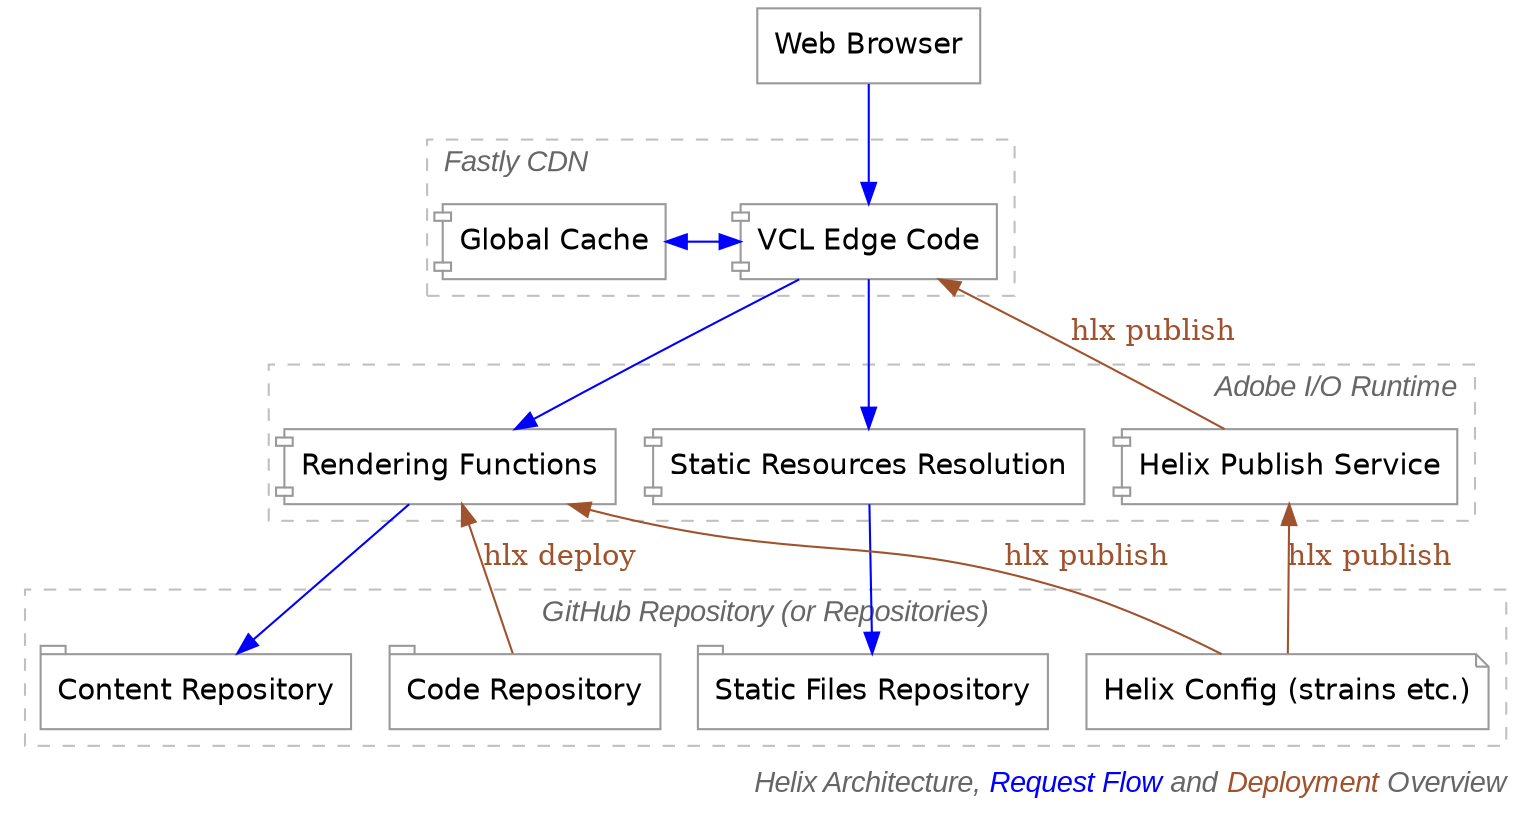 // This is a graphviz diagram, convert to png using
// dot -Tpng helix-overview.dot > ../helix-overview.png

strict digraph helix {

  node [ 
    shape=component, 
    color="#999999"
    fontname="helvetica"
  ];

  graph [ 
    rankdir="TB", 
    label=<Helix Architecture, <FONT COLOR="blue">Request Flow</FONT> and <FONT COLOR="sienna">Deployment</FONT> Overview>,
    labelloc=b,
    style="dashed",
    color="grey",
    fontcolor="#666666",
    fontname="arial italic",
    labeljust=r
  ]
  
  browser [ label = "Web Browser", shape="rect" ];
  
  // need to use cluster_ prefix to see the enclosing box
  subgraph cluster_fastly {
    graph [ label = "Fastly CDN", labelloc=t, labeljust=l ]
    vcl [ label = "VCL Edge Code" ];
    cache [ label = "Global Cache" ];
  }
   
  subgraph cluster_ioruntime {
    graph [ label = "Adobe I/O Runtime", labelloc=t ]
    { rank=same renderingF staticF publishF }

    renderingF [ label = "Rendering Functions" ];
    staticF [ label = "Static Resources Resolution" ];
    publishF [ label = "Helix Publish Service" ];
  }
   
  subgraph cluster_github {
    graph [ label = "GitHub Repository (or Repositories)", labelloc=t, labeljust=c ]
      { rank=same content static code config }
      content [ label = "Content Repository", shape="tab" ];
      static [ label = "Static Files Repository", shape="tab" ];
      code [ label = "Code Repository", shape="tab" ];
      config [ label = "Helix Config (strains etc.)", shape="note" ];
  }
   
  browser -> vcl [ color = "blue" ]
  vcl -> renderingF [ color = "blue" ];
  renderingF -> content [ color = "blue" ];
  vcl -> staticF [ color = "blue" ];
  vcl -> cache [ color = "blue", constraint="false", dir="both" ];
  staticF -> static [ color = "blue" ];
  code -> renderingF [ color = "sienna", label ="hlx deploy", fontcolor="sienna" ];
  config -> publishF [ color = "sienna", label="hlx publish", fontcolor="sienna" ];
  config -> renderingF [ color = "sienna", label="hlx publish", constraint="false", fontcolor="sienna" ];
  publishF -> vcl [ color = "sienna", label="hlx publish", fontcolor="sienna" ];
  
}

